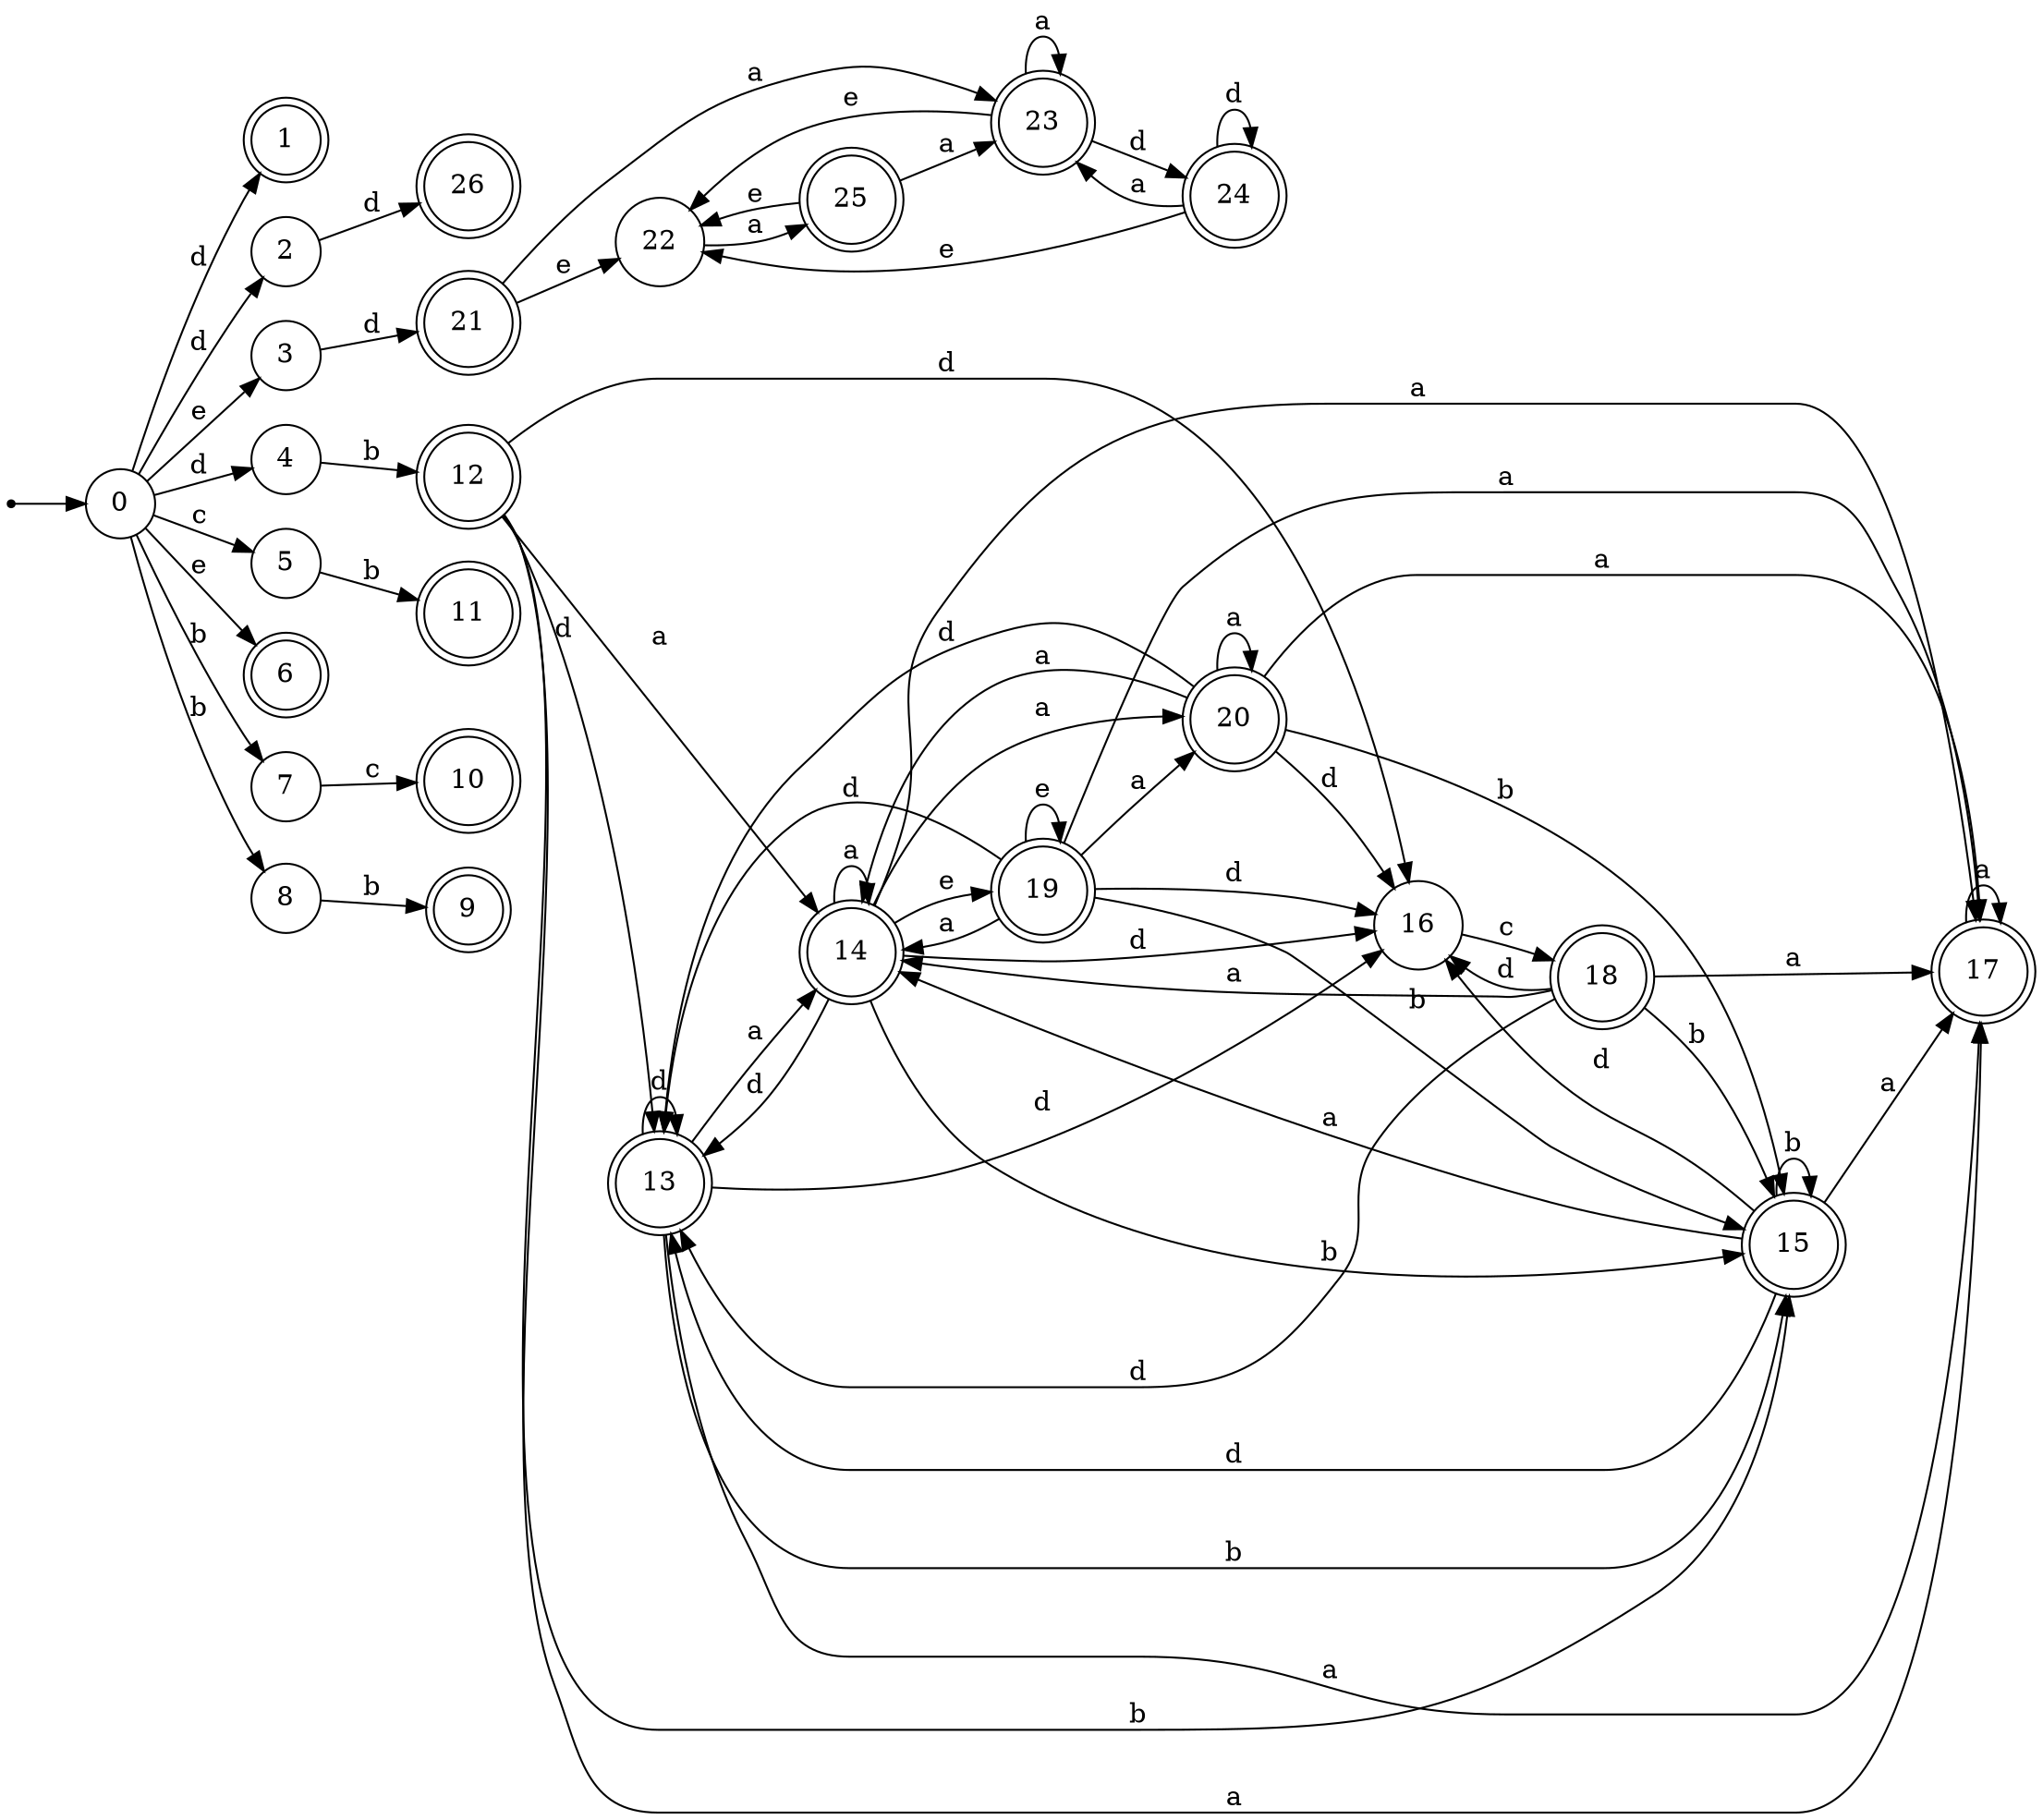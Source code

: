 digraph finite_state_machine {
rankdir=LR;
size="20,20";
node [shape = point]; "dummy0"
node [shape = circle]; "0";
"dummy0" -> "0";
node [shape = doublecircle]; "1";node [shape = circle]; "2";
node [shape = circle]; "3";
node [shape = circle]; "4";
node [shape = circle]; "5";
node [shape = doublecircle]; "6";node [shape = circle]; "7";
node [shape = circle]; "8";
node [shape = doublecircle]; "9";node [shape = doublecircle]; "10";node [shape = doublecircle]; "11";node [shape = doublecircle]; "12";node [shape = doublecircle]; "13";node [shape = doublecircle]; "14";node [shape = doublecircle]; "15";node [shape = circle]; "16";
node [shape = doublecircle]; "17";node [shape = doublecircle]; "18";node [shape = doublecircle]; "19";node [shape = doublecircle]; "20";node [shape = doublecircle]; "21";node [shape = circle]; "22";
node [shape = doublecircle]; "23";node [shape = doublecircle]; "24";node [shape = doublecircle]; "25";node [shape = doublecircle]; "26";"0" -> "1" [label = "d"];
 "0" -> "2" [label = "d"];
 "0" -> "4" [label = "d"];
 "0" -> "3" [label = "e"];
 "0" -> "6" [label = "e"];
 "0" -> "5" [label = "c"];
 "0" -> "8" [label = "b"];
 "0" -> "7" [label = "b"];
 "8" -> "9" [label = "b"];
 "7" -> "10" [label = "c"];
 "5" -> "11" [label = "b"];
 "4" -> "12" [label = "b"];
 "12" -> "16" [label = "d"];
 "12" -> "13" [label = "d"];
 "12" -> "17" [label = "a"];
 "12" -> "14" [label = "a"];
 "12" -> "15" [label = "b"];
 "17" -> "17" [label = "a"];
 "16" -> "18" [label = "c"];
 "18" -> "16" [label = "d"];
 "18" -> "13" [label = "d"];
 "18" -> "17" [label = "a"];
 "18" -> "14" [label = "a"];
 "18" -> "15" [label = "b"];
 "15" -> "15" [label = "b"];
 "15" -> "17" [label = "a"];
 "15" -> "14" [label = "a"];
 "15" -> "16" [label = "d"];
 "15" -> "13" [label = "d"];
 "14" -> "17" [label = "a"];
 "14" -> "20" [label = "a"];
 "14" -> "14" [label = "a"];
 "14" -> "19" [label = "e"];
 "14" -> "15" [label = "b"];
 "14" -> "16" [label = "d"];
 "14" -> "13" [label = "d"];
 "20" -> "17" [label = "a"];
 "20" -> "20" [label = "a"];
 "20" -> "14" [label = "a"];
 "20" -> "15" [label = "b"];
 "20" -> "16" [label = "d"];
 "20" -> "13" [label = "d"];
 "19" -> "19" [label = "e"];
 "19" -> "17" [label = "a"];
 "19" -> "20" [label = "a"];
 "19" -> "14" [label = "a"];
 "19" -> "15" [label = "b"];
 "19" -> "16" [label = "d"];
 "19" -> "13" [label = "d"];
 "13" -> "16" [label = "d"];
 "13" -> "13" [label = "d"];
 "13" -> "17" [label = "a"];
 "13" -> "14" [label = "a"];
 "13" -> "15" [label = "b"];
 "3" -> "21" [label = "d"];
 "21" -> "22" [label = "e"];
 "21" -> "23" [label = "a"];
 "23" -> "23" [label = "a"];
 "23" -> "24" [label = "d"];
 "23" -> "22" [label = "e"];
 "24" -> "24" [label = "d"];
 "24" -> "23" [label = "a"];
 "24" -> "22" [label = "e"];
 "22" -> "25" [label = "a"];
 "25" -> "22" [label = "e"];
 "25" -> "23" [label = "a"];
 "2" -> "26" [label = "d"];
 }
